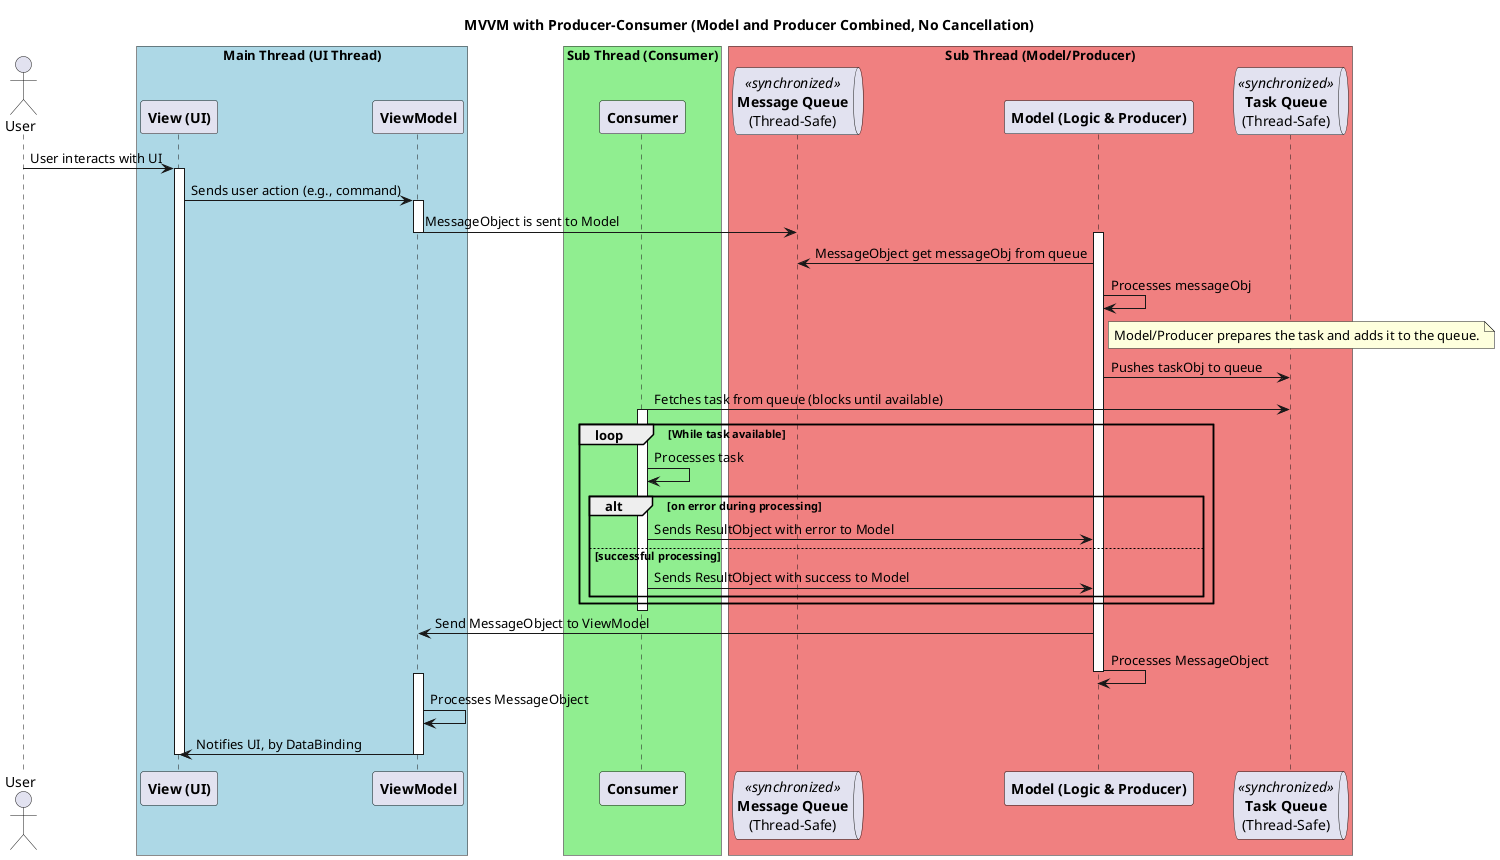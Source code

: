 @startuml
title **MVVM with Producer-Consumer (Model and Producer Combined, No Cancellation)**

actor "User" as U

box "Main Thread (UI Thread)" #LightBlue
    participant "**View (UI)**" as V
    participant "**ViewModel**" as VM
end box

box "Sub Thread (Consumer)" #LightGreen
    participant "**Consumer**" as CS
end box

box "Sub Thread (Model/Producer)" #LightCoral
    queue "**Message Queue**\n(Thread-Safe)" as MQ <<synchronized>>
    participant "**Model (Logic & Producer)**" as MP
    queue "**Task Queue**\n(Thread-Safe)" as TQ <<synchronized>>
end box

' --- User Interaction & Task Creation ---
U -> V: User interacts with UI
activate V
V -> VM: Sends user action (e.g., command)
activate VM
VM -> MQ: MessageObject is sent to Model
deactivate VM
activate MP
MP -> MQ: MessageObject get messageObj from queue
MP -> MP: Processes messageObj

note right of MP: Model/Producer prepares the task and adds it to the queue.

MP -> TQ: Pushes taskObj to queue

' --- Task Consumption & Processing ---
CS -> TQ: Fetches task from queue (blocks until available)
activate CS
loop While task available
    CS -> CS: Processes task
    alt on error during processing
        CS -> MP: Sends ResultObject with error to Model
    else successful processing
        CS -> MP: Sends ResultObject with success to Model
    end
end
deactivate CS

MP -> VM: Send MessageObject to ViewModel
MP -> MP: Processes MessageObject
deactivate MP
activate VM
VM -> VM: Processes MessageObject
VM -> V: Notifies UI, by DataBinding
deactivate VM
deactivate V

@enduml